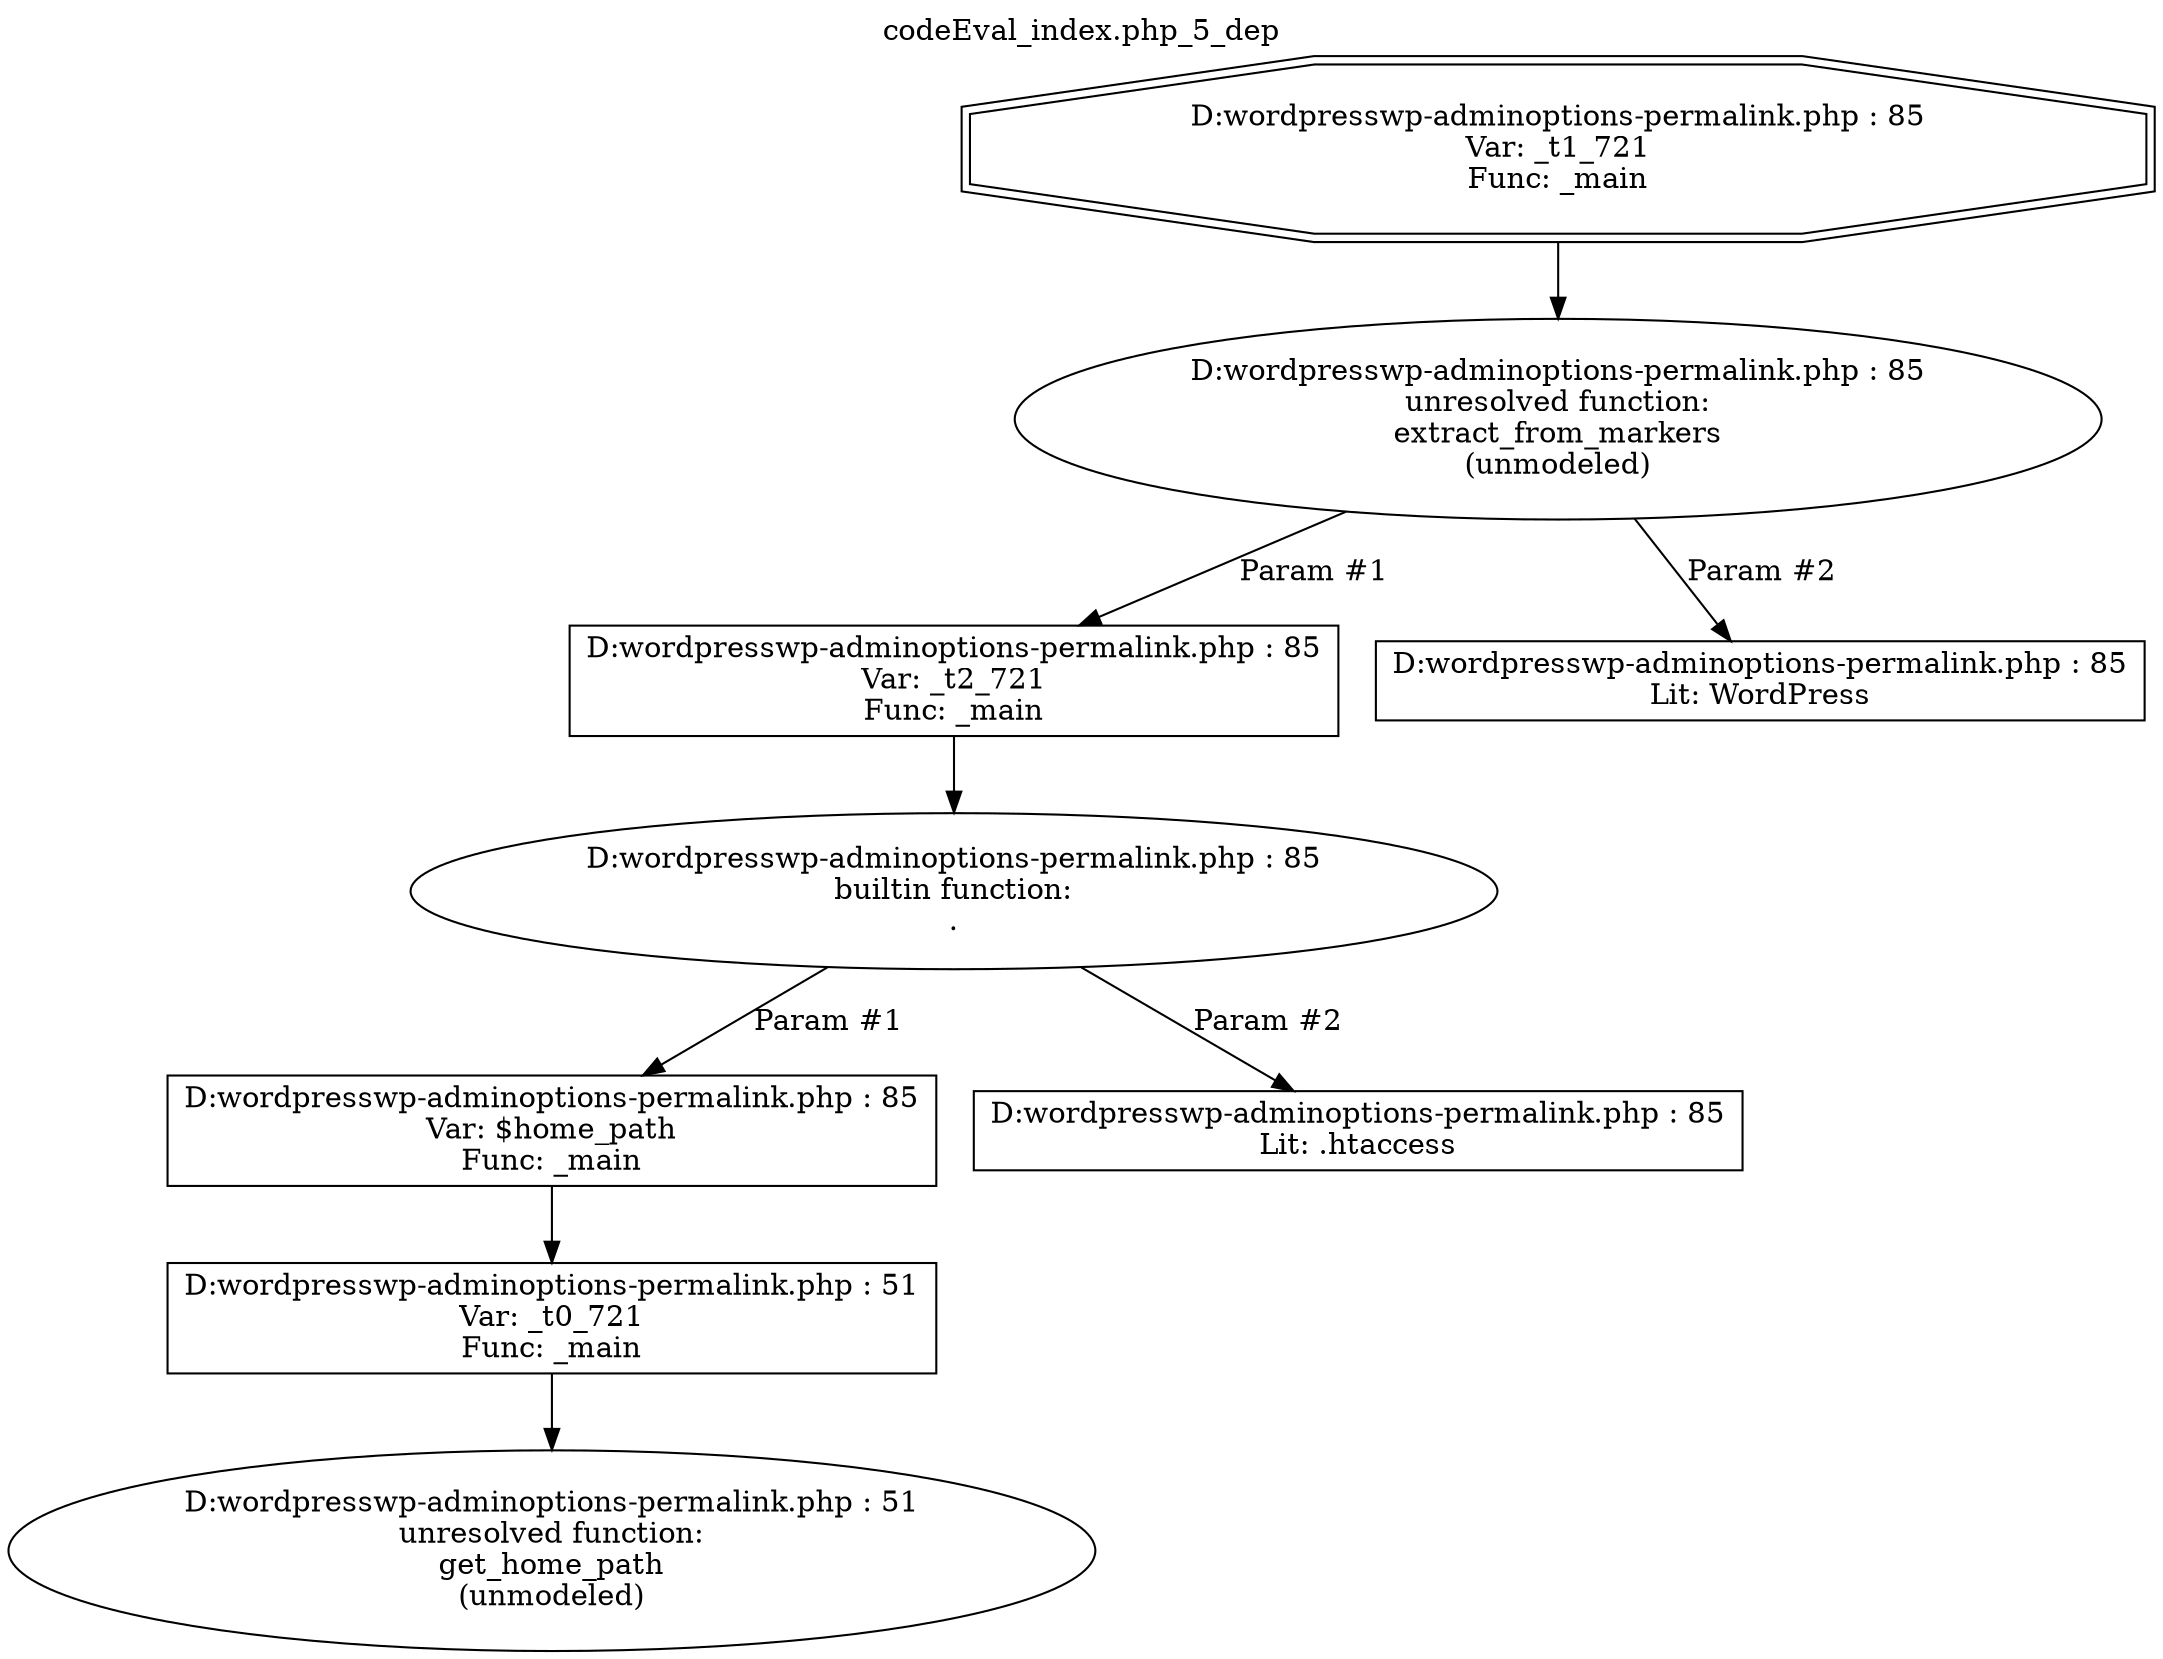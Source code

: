 digraph cfg {
  label="codeEval_index.php_5_dep";
  labelloc=t;
  n1 [shape=doubleoctagon, label="D:\wordpress\wp-admin\options-permalink.php : 85\nVar: _t1_721\nFunc: _main\n"];
  n2 [shape=ellipse, label="D:\wordpress\wp-admin\options-permalink.php : 85\nunresolved function:\nextract_from_markers\n(unmodeled)\n"];
  n3 [shape=box, label="D:\wordpress\wp-admin\options-permalink.php : 85\nVar: _t2_721\nFunc: _main\n"];
  n4 [shape=ellipse, label="D:\wordpress\wp-admin\options-permalink.php : 85\nbuiltin function:\n.\n"];
  n5 [shape=box, label="D:\wordpress\wp-admin\options-permalink.php : 85\nVar: $home_path\nFunc: _main\n"];
  n6 [shape=box, label="D:\wordpress\wp-admin\options-permalink.php : 51\nVar: _t0_721\nFunc: _main\n"];
  n7 [shape=ellipse, label="D:\wordpress\wp-admin\options-permalink.php : 51\nunresolved function:\nget_home_path\n(unmodeled)\n"];
  n8 [shape=box, label="D:\wordpress\wp-admin\options-permalink.php : 85\nLit: .htaccess\n"];
  n9 [shape=box, label="D:\wordpress\wp-admin\options-permalink.php : 85\nLit: WordPress\n"];
  n1 -> n2;
  n3 -> n4;
  n6 -> n7;
  n5 -> n6;
  n4 -> n5[label="Param #1"];
  n4 -> n8[label="Param #2"];
  n2 -> n3[label="Param #1"];
  n2 -> n9[label="Param #2"];
}
